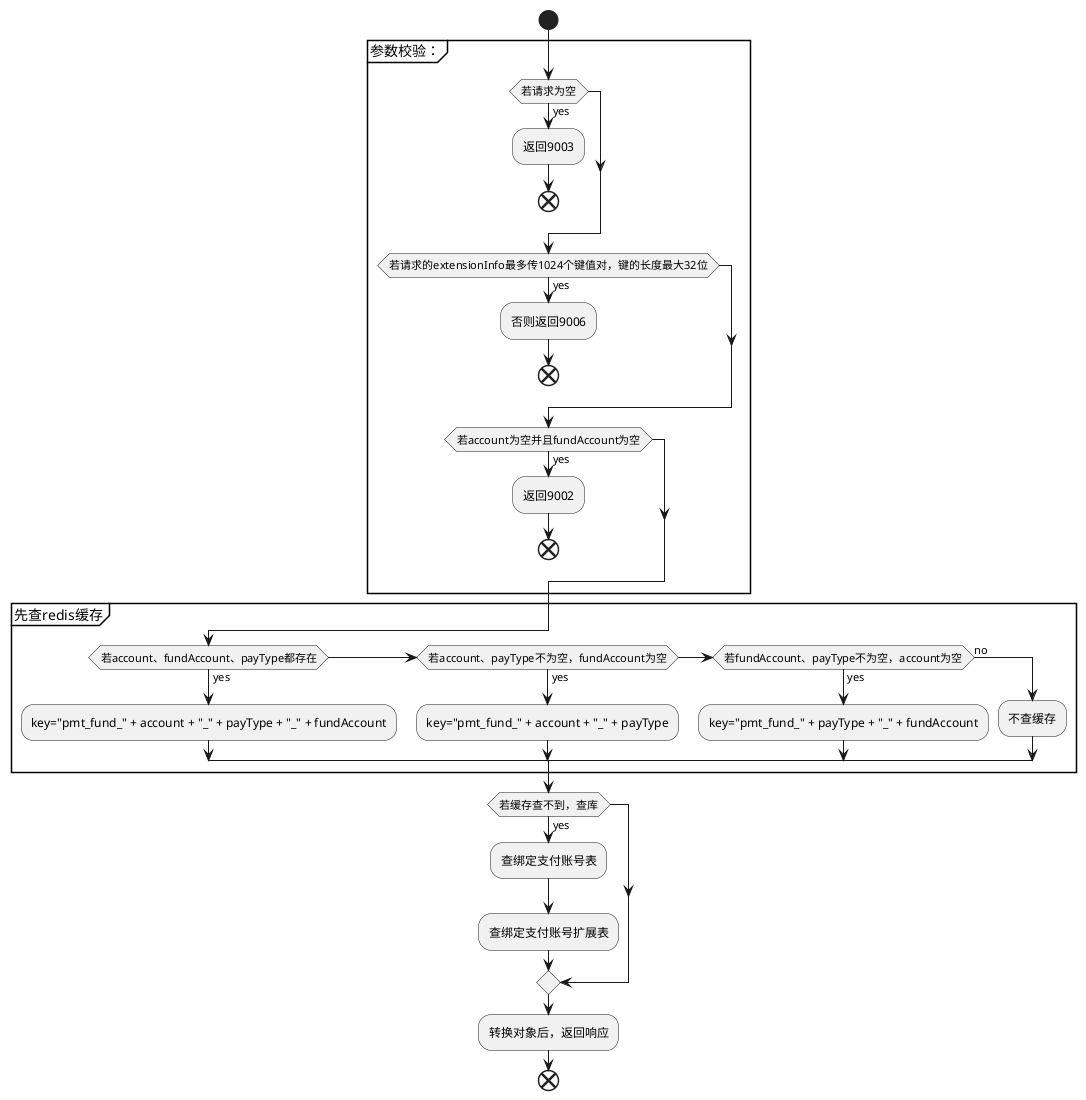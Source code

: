 我的文件助手 12:12:22
@startuml
start

partition 参数校验：
if(若请求为空)then(yes)
    :返回9003;
    end
endif

if(若请求的extensionInfo最多传1024个键值对，键的长度最大32位)then(yes)
    :否则返回9006;
    end
endif

if(若account为空并且fundAccount为空)then(yes)
    :返回9002;
    end
endif
}

partition 先查redis缓存
if(若account、fundAccount、payType都存在)then(yes)
    :key="pmt_fund_" + account + "_" + payType + "_" + fundAccount;
elseif(若account、payType不为空，fundAccount为空)then(yes)
    :key="pmt_fund_" + account + "_" + payType;
elseif(若fundAccount、payType不为空，account为空)then(yes)
    :key="pmt_fund_" + payType + "_" + fundAccount;
else(no)
    :不查缓存;
endif
}
if(若缓存查不到，查库)then(yes)
    :查绑定支付账号表;
    :查绑定支付账号扩展表;
endif
:转换对象后，返回响应;
end


@enduml

